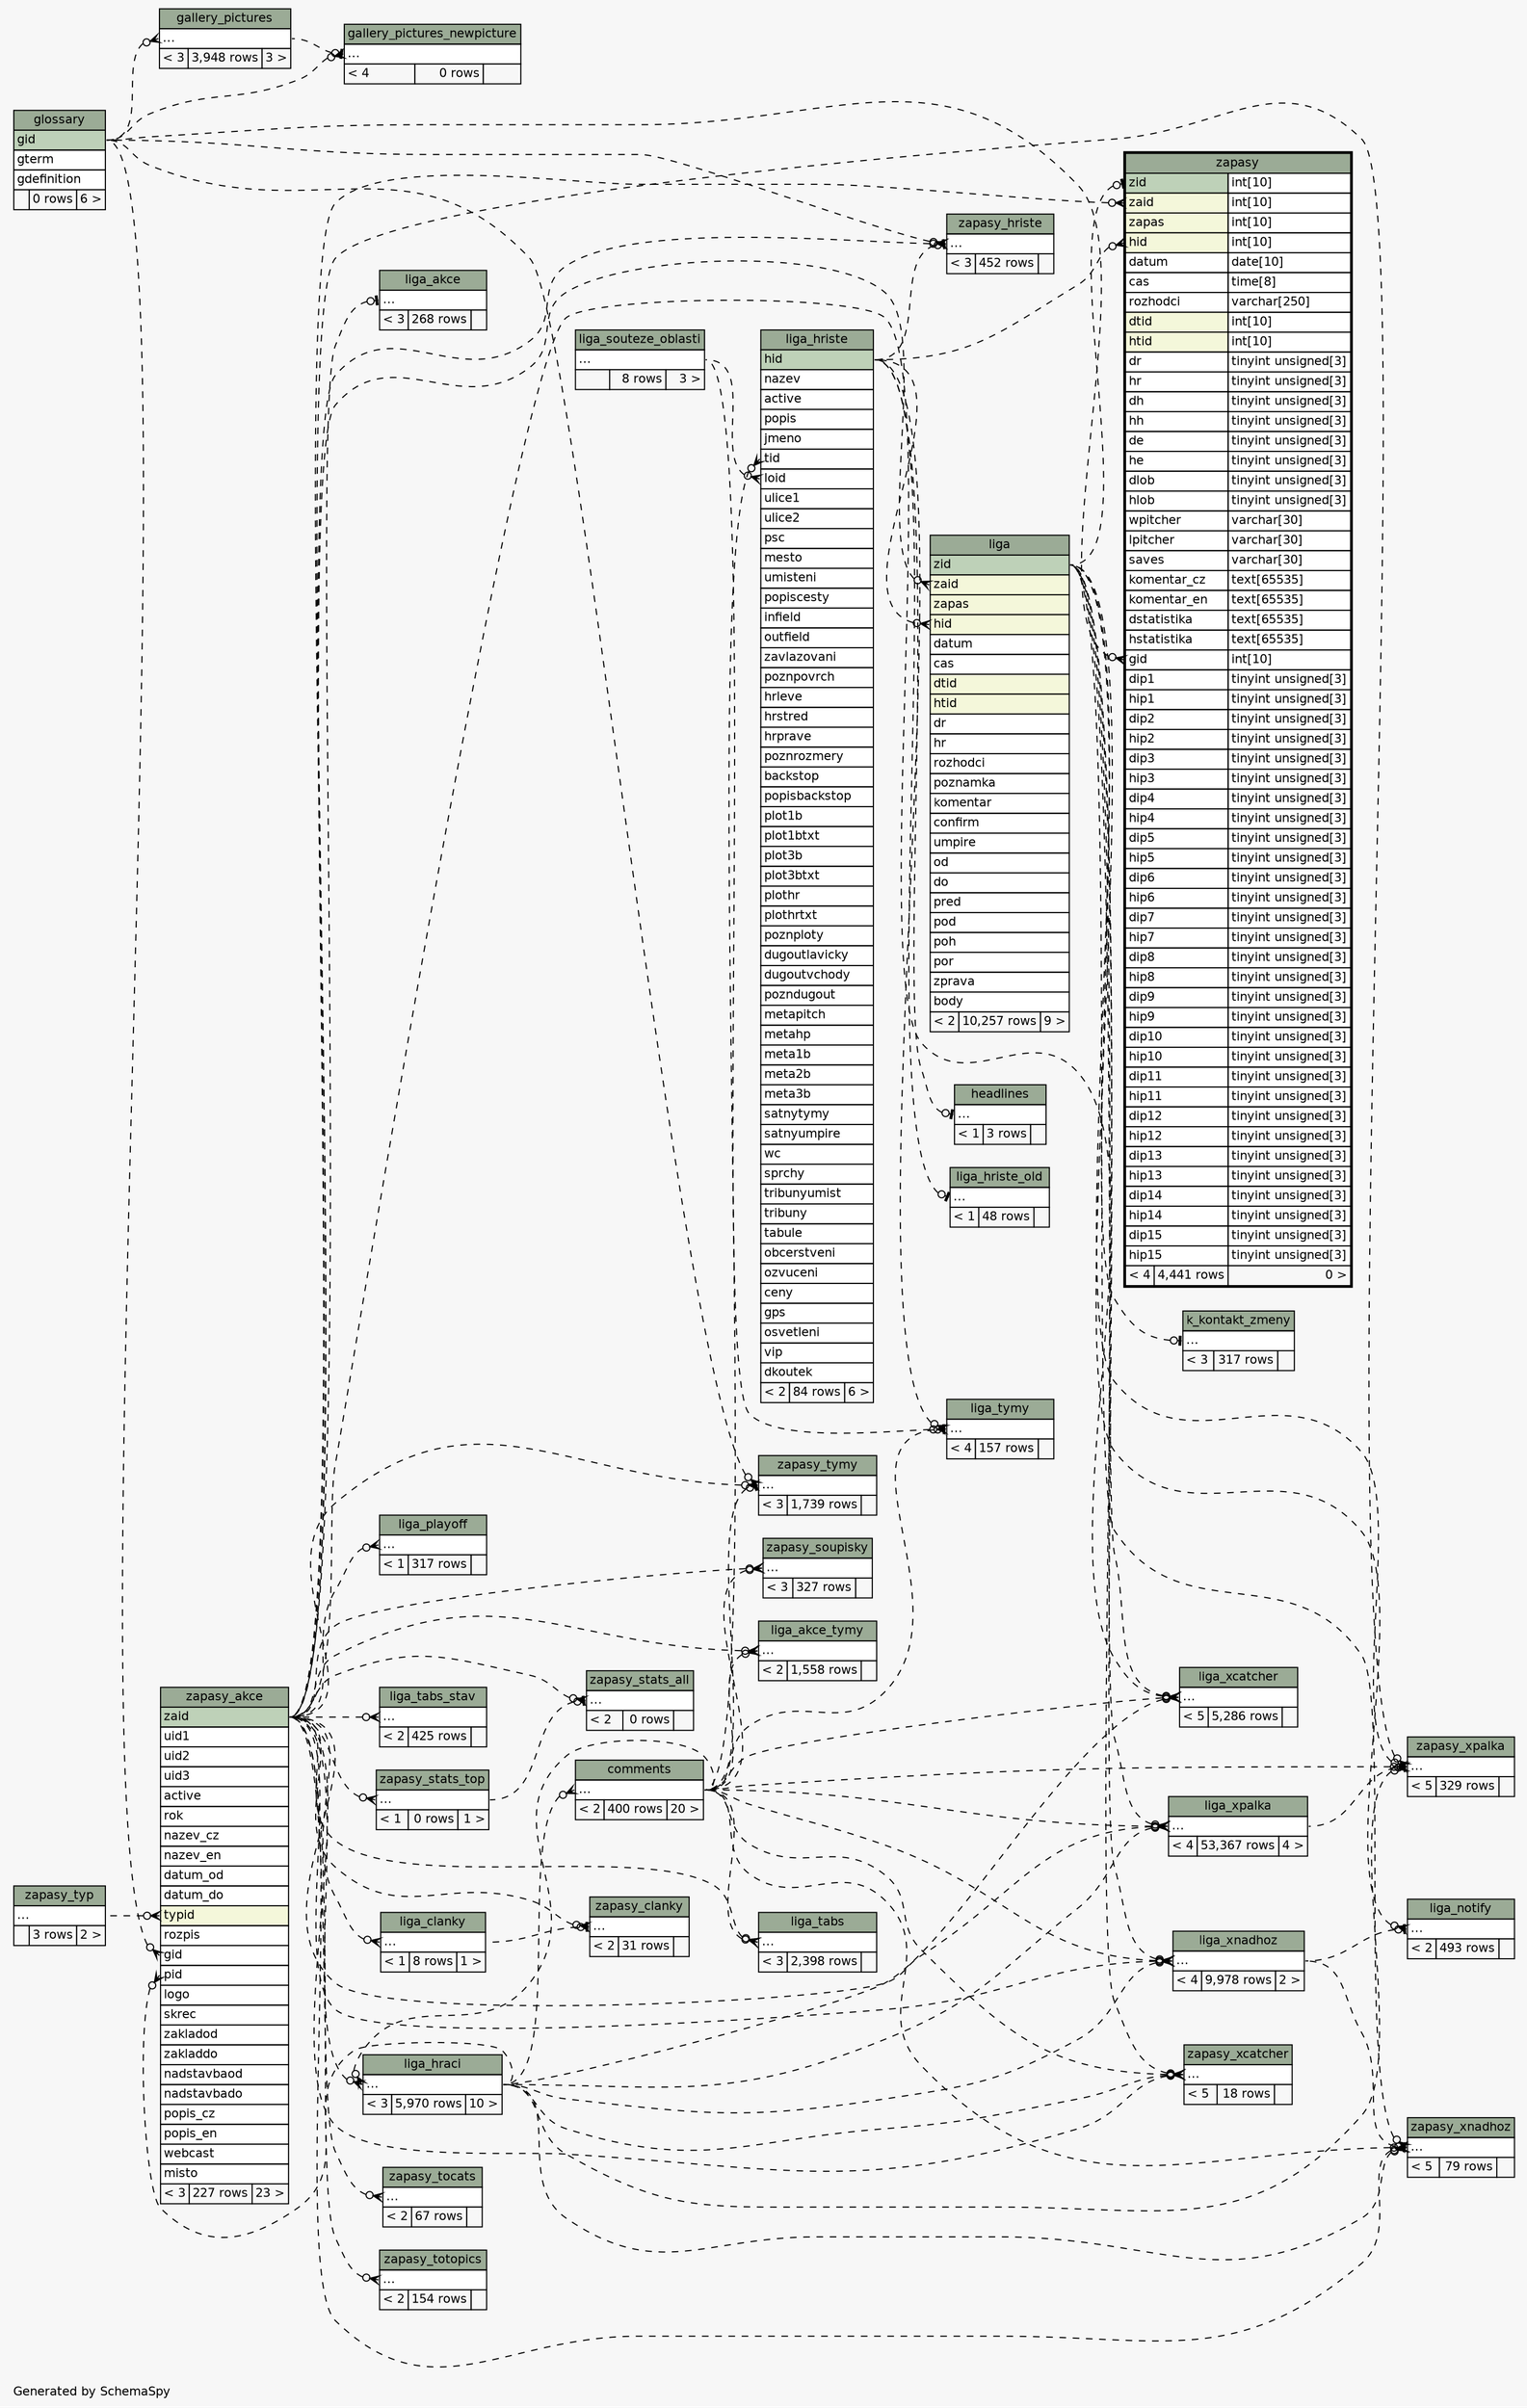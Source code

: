 // dot 2.38.0 on Mac OS X 10.9.4
// SchemaSpy rev 590
digraph "impliedTwoDegreesRelationshipsDiagram" {
  graph [
    rankdir="RL"
    bgcolor="#f7f7f7"
    label="\nGenerated by SchemaSpy"
    labeljust="l"
    nodesep="0.18"
    ranksep="0.46"
    fontname="Helvetica"
    fontsize="11"
  ];
  node [
    fontname="Helvetica"
    fontsize="11"
    shape="plaintext"
  ];
  edge [
    arrowsize="0.8"
  ];
  "comments":"elipses":w -> "liga_hraci":"elipses":e [arrowhead=none dir=back arrowtail=crowodot style=dashed];
  "gallery_pictures":"elipses":w -> "glossary":"gid":e [arrowhead=none dir=back arrowtail=crowodot style=dashed];
  "gallery_pictures_newpicture":"elipses":w -> "glossary":"gid":e [arrowhead=none dir=back arrowtail=crowodot style=dashed];
  "gallery_pictures_newpicture":"elipses":w -> "gallery_pictures":"elipses":e [arrowhead=none dir=back arrowtail=teeodot style=dashed];
  "headlines":"elipses":w -> "liga_hriste":"hid":e [arrowhead=none dir=back arrowtail=teeodot style=dashed];
  "k_kontakt_zmeny":"elipses":w -> "liga":"zid":e [arrowhead=none dir=back arrowtail=teeodot style=dashed];
  "liga":"hid":w -> "liga_hriste":"hid":e [arrowhead=none dir=back arrowtail=crowodot style=dashed];
  "liga":"zaid":w -> "zapasy_akce":"zaid":e [arrowhead=none dir=back arrowtail=crowodot style=dashed];
  "liga_akce":"elipses":w -> "zapasy_akce":"zaid":e [arrowhead=none dir=back arrowtail=teeodot style=dashed];
  "liga_akce_tymy":"elipses":w -> "comments":"elipses":e [arrowhead=none dir=back arrowtail=crowodot style=dashed];
  "liga_akce_tymy":"elipses":w -> "zapasy_akce":"zaid":e [arrowhead=none dir=back arrowtail=crowodot style=dashed];
  "liga_clanky":"elipses":w -> "zapasy_akce":"zaid":e [arrowhead=none dir=back arrowtail=crowodot style=dashed];
  "liga_hraci":"elipses":w -> "comments":"elipses":e [arrowhead=none dir=back arrowtail=crowodot style=dashed];
  "liga_hraci":"elipses":w -> "zapasy_akce":"zaid":e [arrowhead=none dir=back arrowtail=crowodot style=dashed];
  "liga_hriste":"loid":w -> "liga_souteze_oblasti":"elipses":e [arrowhead=none dir=back arrowtail=crowodot style=dashed];
  "liga_hriste":"tid":w -> "comments":"elipses":e [arrowhead=none dir=back arrowtail=crowodot style=dashed];
  "liga_hriste_old":"elipses":w -> "liga_hriste":"hid":e [arrowhead=none dir=back arrowtail=teeodot style=dashed];
  "liga_notify":"elipses":w -> "liga_xnadhoz":"elipses":e [arrowhead=none dir=back arrowtail=teeodot style=dashed];
  "liga_notify":"elipses":w -> "liga":"zid":e [arrowhead=none dir=back arrowtail=crowodot style=dashed];
  "liga_playoff":"elipses":w -> "zapasy_akce":"zaid":e [arrowhead=none dir=back arrowtail=crowodot style=dashed];
  "liga_tabs":"elipses":w -> "comments":"elipses":e [arrowhead=none dir=back arrowtail=crowodot style=dashed];
  "liga_tabs":"elipses":w -> "zapasy_akce":"zaid":e [arrowhead=none dir=back arrowtail=crowodot style=dashed];
  "liga_tabs_stav":"elipses":w -> "zapasy_akce":"zaid":e [arrowhead=none dir=back arrowtail=crowodot style=dashed];
  "liga_tymy":"elipses":w -> "liga_hriste":"hid":e [arrowhead=none dir=back arrowtail=crowodot style=dashed];
  "liga_tymy":"elipses":w -> "liga_souteze_oblasti":"elipses":e [arrowhead=none dir=back arrowtail=crowodot style=dashed];
  "liga_tymy":"elipses":w -> "comments":"elipses":e [arrowhead=none dir=back arrowtail=teeodot style=dashed];
  "liga_xcatcher":"elipses":w -> "liga_hraci":"elipses":e [arrowhead=none dir=back arrowtail=crowodot style=dashed];
  "liga_xcatcher":"elipses":w -> "comments":"elipses":e [arrowhead=none dir=back arrowtail=crowodot style=dashed];
  "liga_xcatcher":"elipses":w -> "zapasy_akce":"zaid":e [arrowhead=none dir=back arrowtail=crowodot style=dashed];
  "liga_xcatcher":"elipses":w -> "liga":"zid":e [arrowhead=none dir=back arrowtail=crowodot style=dashed];
  "liga_xnadhoz":"elipses":w -> "liga_hraci":"elipses":e [arrowhead=none dir=back arrowtail=crowodot style=dashed];
  "liga_xnadhoz":"elipses":w -> "comments":"elipses":e [arrowhead=none dir=back arrowtail=crowodot style=dashed];
  "liga_xnadhoz":"elipses":w -> "zapasy_akce":"zaid":e [arrowhead=none dir=back arrowtail=crowodot style=dashed];
  "liga_xnadhoz":"elipses":w -> "liga":"zid":e [arrowhead=none dir=back arrowtail=crowodot style=dashed];
  "liga_xpalka":"elipses":w -> "liga_hraci":"elipses":e [arrowhead=none dir=back arrowtail=crowodot style=dashed];
  "liga_xpalka":"elipses":w -> "comments":"elipses":e [arrowhead=none dir=back arrowtail=crowodot style=dashed];
  "liga_xpalka":"elipses":w -> "zapasy_akce":"zaid":e [arrowhead=none dir=back arrowtail=crowodot style=dashed];
  "liga_xpalka":"elipses":w -> "liga":"zid":e [arrowhead=none dir=back arrowtail=crowodot style=dashed];
  "zapasy":"gid":w -> "glossary":"gid":e [arrowhead=none dir=back arrowtail=crowodot style=dashed];
  "zapasy":"hid":w -> "liga_hriste":"hid":e [arrowhead=none dir=back arrowtail=crowodot style=dashed];
  "zapasy":"zaid":w -> "zapasy_akce":"zaid":e [arrowhead=none dir=back arrowtail=crowodot style=dashed];
  "zapasy":"zid":w -> "liga":"zid":e [arrowhead=none dir=back arrowtail=teeodot style=dashed];
  "zapasy_akce":"gid":w -> "glossary":"gid":e [arrowhead=none dir=back arrowtail=crowodot style=dashed];
  "zapasy_akce":"pid":w -> "liga_hraci":"elipses":e [arrowhead=none dir=back arrowtail=crowodot style=dashed];
  "zapasy_akce":"typid":w -> "zapasy_typ":"elipses":e [arrowhead=none dir=back arrowtail=crowodot style=dashed];
  "zapasy_clanky":"elipses":w -> "zapasy_akce":"zaid":e [arrowhead=none dir=back arrowtail=crowodot style=dashed];
  "zapasy_clanky":"elipses":w -> "liga_clanky":"elipses":e [arrowhead=none dir=back arrowtail=teeodot style=dashed];
  "zapasy_hriste":"elipses":w -> "glossary":"gid":e [arrowhead=none dir=back arrowtail=crowodot style=dashed];
  "zapasy_hriste":"elipses":w -> "liga_hriste":"hid":e [arrowhead=none dir=back arrowtail=teeodot style=dashed];
  "zapasy_hriste":"elipses":w -> "zapasy_akce":"zaid":e [arrowhead=none dir=back arrowtail=crowodot style=dashed];
  "zapasy_soupisky":"elipses":w -> "comments":"elipses":e [arrowhead=none dir=back arrowtail=crowodot style=dashed];
  "zapasy_soupisky":"elipses":w -> "zapasy_akce":"zaid":e [arrowhead=none dir=back arrowtail=crowodot style=dashed];
  "zapasy_stats_all":"elipses":w -> "zapasy_stats_top":"elipses":e [arrowhead=none dir=back arrowtail=teeodot style=dashed];
  "zapasy_stats_all":"elipses":w -> "zapasy_akce":"zaid":e [arrowhead=none dir=back arrowtail=crowodot style=dashed];
  "zapasy_stats_top":"elipses":w -> "zapasy_akce":"zaid":e [arrowhead=none dir=back arrowtail=crowodot style=dashed];
  "zapasy_tocats":"elipses":w -> "zapasy_akce":"zaid":e [arrowhead=none dir=back arrowtail=crowodot style=dashed];
  "zapasy_totopics":"elipses":w -> "zapasy_akce":"zaid":e [arrowhead=none dir=back arrowtail=crowodot style=dashed];
  "zapasy_tymy":"elipses":w -> "glossary":"gid":e [arrowhead=none dir=back arrowtail=crowodot style=dashed];
  "zapasy_tymy":"elipses":w -> "comments":"elipses":e [arrowhead=none dir=back arrowtail=teeodot style=dashed];
  "zapasy_tymy":"elipses":w -> "zapasy_akce":"zaid":e [arrowhead=none dir=back arrowtail=crowodot style=dashed];
  "zapasy_xcatcher":"elipses":w -> "liga_hraci":"elipses":e [arrowhead=none dir=back arrowtail=crowodot style=dashed];
  "zapasy_xcatcher":"elipses":w -> "comments":"elipses":e [arrowhead=none dir=back arrowtail=crowodot style=dashed];
  "zapasy_xcatcher":"elipses":w -> "zapasy_akce":"zaid":e [arrowhead=none dir=back arrowtail=crowodot style=dashed];
  "zapasy_xcatcher":"elipses":w -> "liga":"zid":e [arrowhead=none dir=back arrowtail=crowodot style=dashed];
  "zapasy_xnadhoz":"elipses":w -> "liga_xnadhoz":"elipses":e [arrowhead=none dir=back arrowtail=teeodot style=dashed];
  "zapasy_xnadhoz":"elipses":w -> "liga_hraci":"elipses":e [arrowhead=none dir=back arrowtail=crowodot style=dashed];
  "zapasy_xnadhoz":"elipses":w -> "comments":"elipses":e [arrowhead=none dir=back arrowtail=crowodot style=dashed];
  "zapasy_xnadhoz":"elipses":w -> "zapasy_akce":"zaid":e [arrowhead=none dir=back arrowtail=crowodot style=dashed];
  "zapasy_xnadhoz":"elipses":w -> "liga":"zid":e [arrowhead=none dir=back arrowtail=crowodot style=dashed];
  "zapasy_xpalka":"elipses":w -> "liga_xpalka":"elipses":e [arrowhead=none dir=back arrowtail=teeodot style=dashed];
  "zapasy_xpalka":"elipses":w -> "liga_hraci":"elipses":e [arrowhead=none dir=back arrowtail=crowodot style=dashed];
  "zapasy_xpalka":"elipses":w -> "comments":"elipses":e [arrowhead=none dir=back arrowtail=crowodot style=dashed];
  "zapasy_xpalka":"elipses":w -> "zapasy_akce":"zaid":e [arrowhead=none dir=back arrowtail=crowodot style=dashed];
  "zapasy_xpalka":"elipses":w -> "liga":"zid":e [arrowhead=none dir=back arrowtail=crowodot style=dashed];
  "comments" [
    label=<
    <TABLE BORDER="0" CELLBORDER="1" CELLSPACING="0" BGCOLOR="#ffffff">
      <TR><TD COLSPAN="3" BGCOLOR="#9bab96" ALIGN="CENTER">comments</TD></TR>
      <TR><TD PORT="elipses" COLSPAN="3" ALIGN="LEFT">...</TD></TR>
      <TR><TD ALIGN="LEFT" BGCOLOR="#f7f7f7">&lt; 2</TD><TD ALIGN="RIGHT" BGCOLOR="#f7f7f7">400 rows</TD><TD ALIGN="RIGHT" BGCOLOR="#f7f7f7">20 &gt;</TD></TR>
    </TABLE>>
    URL="comments.html"
    tooltip="comments"
  ];
  "gallery_pictures" [
    label=<
    <TABLE BORDER="0" CELLBORDER="1" CELLSPACING="0" BGCOLOR="#ffffff">
      <TR><TD COLSPAN="3" BGCOLOR="#9bab96" ALIGN="CENTER">gallery_pictures</TD></TR>
      <TR><TD PORT="elipses" COLSPAN="3" ALIGN="LEFT">...</TD></TR>
      <TR><TD ALIGN="LEFT" BGCOLOR="#f7f7f7">&lt; 3</TD><TD ALIGN="RIGHT" BGCOLOR="#f7f7f7">3,948 rows</TD><TD ALIGN="RIGHT" BGCOLOR="#f7f7f7">3 &gt;</TD></TR>
    </TABLE>>
    URL="gallery_pictures.html"
    tooltip="gallery_pictures"
  ];
  "gallery_pictures_newpicture" [
    label=<
    <TABLE BORDER="0" CELLBORDER="1" CELLSPACING="0" BGCOLOR="#ffffff">
      <TR><TD COLSPAN="3" BGCOLOR="#9bab96" ALIGN="CENTER">gallery_pictures_newpicture</TD></TR>
      <TR><TD PORT="elipses" COLSPAN="3" ALIGN="LEFT">...</TD></TR>
      <TR><TD ALIGN="LEFT" BGCOLOR="#f7f7f7">&lt; 4</TD><TD ALIGN="RIGHT" BGCOLOR="#f7f7f7">0 rows</TD><TD ALIGN="RIGHT" BGCOLOR="#f7f7f7">  </TD></TR>
    </TABLE>>
    URL="gallery_pictures_newpicture.html"
    tooltip="gallery_pictures_newpicture"
  ];
  "glossary" [
    label=<
    <TABLE BORDER="0" CELLBORDER="1" CELLSPACING="0" BGCOLOR="#ffffff">
      <TR><TD COLSPAN="3" BGCOLOR="#9bab96" ALIGN="CENTER">glossary</TD></TR>
      <TR><TD PORT="gid" COLSPAN="3" BGCOLOR="#bed1b8" ALIGN="LEFT">gid</TD></TR>
      <TR><TD PORT="gterm" COLSPAN="3" ALIGN="LEFT">gterm</TD></TR>
      <TR><TD PORT="gdefinition" COLSPAN="3" ALIGN="LEFT">gdefinition</TD></TR>
      <TR><TD ALIGN="LEFT" BGCOLOR="#f7f7f7">  </TD><TD ALIGN="RIGHT" BGCOLOR="#f7f7f7">0 rows</TD><TD ALIGN="RIGHT" BGCOLOR="#f7f7f7">6 &gt;</TD></TR>
    </TABLE>>
    URL="glossary.html"
    tooltip="glossary"
  ];
  "headlines" [
    label=<
    <TABLE BORDER="0" CELLBORDER="1" CELLSPACING="0" BGCOLOR="#ffffff">
      <TR><TD COLSPAN="3" BGCOLOR="#9bab96" ALIGN="CENTER">headlines</TD></TR>
      <TR><TD PORT="elipses" COLSPAN="3" ALIGN="LEFT">...</TD></TR>
      <TR><TD ALIGN="LEFT" BGCOLOR="#f7f7f7">&lt; 1</TD><TD ALIGN="RIGHT" BGCOLOR="#f7f7f7">3 rows</TD><TD ALIGN="RIGHT" BGCOLOR="#f7f7f7">  </TD></TR>
    </TABLE>>
    URL="headlines.html"
    tooltip="headlines"
  ];
  "k_kontakt_zmeny" [
    label=<
    <TABLE BORDER="0" CELLBORDER="1" CELLSPACING="0" BGCOLOR="#ffffff">
      <TR><TD COLSPAN="3" BGCOLOR="#9bab96" ALIGN="CENTER">k_kontakt_zmeny</TD></TR>
      <TR><TD PORT="elipses" COLSPAN="3" ALIGN="LEFT">...</TD></TR>
      <TR><TD ALIGN="LEFT" BGCOLOR="#f7f7f7">&lt; 3</TD><TD ALIGN="RIGHT" BGCOLOR="#f7f7f7">317 rows</TD><TD ALIGN="RIGHT" BGCOLOR="#f7f7f7">  </TD></TR>
    </TABLE>>
    URL="k_kontakt_zmeny.html"
    tooltip="k_kontakt_zmeny"
  ];
  "liga" [
    label=<
    <TABLE BORDER="0" CELLBORDER="1" CELLSPACING="0" BGCOLOR="#ffffff">
      <TR><TD COLSPAN="3" BGCOLOR="#9bab96" ALIGN="CENTER">liga</TD></TR>
      <TR><TD PORT="zid" COLSPAN="3" BGCOLOR="#bed1b8" ALIGN="LEFT">zid</TD></TR>
      <TR><TD PORT="zaid" COLSPAN="3" BGCOLOR="#f4f7da" ALIGN="LEFT">zaid</TD></TR>
      <TR><TD PORT="zapas" COLSPAN="3" BGCOLOR="#f4f7da" ALIGN="LEFT">zapas</TD></TR>
      <TR><TD PORT="hid" COLSPAN="3" BGCOLOR="#f4f7da" ALIGN="LEFT">hid</TD></TR>
      <TR><TD PORT="datum" COLSPAN="3" ALIGN="LEFT">datum</TD></TR>
      <TR><TD PORT="cas" COLSPAN="3" ALIGN="LEFT">cas</TD></TR>
      <TR><TD PORT="dtid" COLSPAN="3" BGCOLOR="#f4f7da" ALIGN="LEFT">dtid</TD></TR>
      <TR><TD PORT="htid" COLSPAN="3" BGCOLOR="#f4f7da" ALIGN="LEFT">htid</TD></TR>
      <TR><TD PORT="dr" COLSPAN="3" ALIGN="LEFT">dr</TD></TR>
      <TR><TD PORT="hr" COLSPAN="3" ALIGN="LEFT">hr</TD></TR>
      <TR><TD PORT="rozhodci" COLSPAN="3" ALIGN="LEFT">rozhodci</TD></TR>
      <TR><TD PORT="poznamka" COLSPAN="3" ALIGN="LEFT">poznamka</TD></TR>
      <TR><TD PORT="komentar" COLSPAN="3" ALIGN="LEFT">komentar</TD></TR>
      <TR><TD PORT="confirm" COLSPAN="3" ALIGN="LEFT">confirm</TD></TR>
      <TR><TD PORT="umpire" COLSPAN="3" ALIGN="LEFT">umpire</TD></TR>
      <TR><TD PORT="od" COLSPAN="3" ALIGN="LEFT">od</TD></TR>
      <TR><TD PORT="do" COLSPAN="3" ALIGN="LEFT">do</TD></TR>
      <TR><TD PORT="pred" COLSPAN="3" ALIGN="LEFT">pred</TD></TR>
      <TR><TD PORT="pod" COLSPAN="3" ALIGN="LEFT">pod</TD></TR>
      <TR><TD PORT="poh" COLSPAN="3" ALIGN="LEFT">poh</TD></TR>
      <TR><TD PORT="por" COLSPAN="3" ALIGN="LEFT">por</TD></TR>
      <TR><TD PORT="zprava" COLSPAN="3" ALIGN="LEFT">zprava</TD></TR>
      <TR><TD PORT="body" COLSPAN="3" ALIGN="LEFT">body</TD></TR>
      <TR><TD ALIGN="LEFT" BGCOLOR="#f7f7f7">&lt; 2</TD><TD ALIGN="RIGHT" BGCOLOR="#f7f7f7">10,257 rows</TD><TD ALIGN="RIGHT" BGCOLOR="#f7f7f7">9 &gt;</TD></TR>
    </TABLE>>
    URL="liga.html"
    tooltip="liga"
  ];
  "liga_akce" [
    label=<
    <TABLE BORDER="0" CELLBORDER="1" CELLSPACING="0" BGCOLOR="#ffffff">
      <TR><TD COLSPAN="3" BGCOLOR="#9bab96" ALIGN="CENTER">liga_akce</TD></TR>
      <TR><TD PORT="elipses" COLSPAN="3" ALIGN="LEFT">...</TD></TR>
      <TR><TD ALIGN="LEFT" BGCOLOR="#f7f7f7">&lt; 3</TD><TD ALIGN="RIGHT" BGCOLOR="#f7f7f7">268 rows</TD><TD ALIGN="RIGHT" BGCOLOR="#f7f7f7">  </TD></TR>
    </TABLE>>
    URL="liga_akce.html"
    tooltip="liga_akce"
  ];
  "liga_akce_tymy" [
    label=<
    <TABLE BORDER="0" CELLBORDER="1" CELLSPACING="0" BGCOLOR="#ffffff">
      <TR><TD COLSPAN="3" BGCOLOR="#9bab96" ALIGN="CENTER">liga_akce_tymy</TD></TR>
      <TR><TD PORT="elipses" COLSPAN="3" ALIGN="LEFT">...</TD></TR>
      <TR><TD ALIGN="LEFT" BGCOLOR="#f7f7f7">&lt; 2</TD><TD ALIGN="RIGHT" BGCOLOR="#f7f7f7">1,558 rows</TD><TD ALIGN="RIGHT" BGCOLOR="#f7f7f7">  </TD></TR>
    </TABLE>>
    URL="liga_akce_tymy.html"
    tooltip="liga_akce_tymy"
  ];
  "liga_clanky" [
    label=<
    <TABLE BORDER="0" CELLBORDER="1" CELLSPACING="0" BGCOLOR="#ffffff">
      <TR><TD COLSPAN="3" BGCOLOR="#9bab96" ALIGN="CENTER">liga_clanky</TD></TR>
      <TR><TD PORT="elipses" COLSPAN="3" ALIGN="LEFT">...</TD></TR>
      <TR><TD ALIGN="LEFT" BGCOLOR="#f7f7f7">&lt; 1</TD><TD ALIGN="RIGHT" BGCOLOR="#f7f7f7">8 rows</TD><TD ALIGN="RIGHT" BGCOLOR="#f7f7f7">1 &gt;</TD></TR>
    </TABLE>>
    URL="liga_clanky.html"
    tooltip="liga_clanky"
  ];
  "liga_hraci" [
    label=<
    <TABLE BORDER="0" CELLBORDER="1" CELLSPACING="0" BGCOLOR="#ffffff">
      <TR><TD COLSPAN="3" BGCOLOR="#9bab96" ALIGN="CENTER">liga_hraci</TD></TR>
      <TR><TD PORT="elipses" COLSPAN="3" ALIGN="LEFT">...</TD></TR>
      <TR><TD ALIGN="LEFT" BGCOLOR="#f7f7f7">&lt; 3</TD><TD ALIGN="RIGHT" BGCOLOR="#f7f7f7">5,970 rows</TD><TD ALIGN="RIGHT" BGCOLOR="#f7f7f7">10 &gt;</TD></TR>
    </TABLE>>
    URL="liga_hraci.html"
    tooltip="liga_hraci"
  ];
  "liga_hriste" [
    label=<
    <TABLE BORDER="0" CELLBORDER="1" CELLSPACING="0" BGCOLOR="#ffffff">
      <TR><TD COLSPAN="3" BGCOLOR="#9bab96" ALIGN="CENTER">liga_hriste</TD></TR>
      <TR><TD PORT="hid" COLSPAN="3" BGCOLOR="#bed1b8" ALIGN="LEFT">hid</TD></TR>
      <TR><TD PORT="nazev" COLSPAN="3" ALIGN="LEFT">nazev</TD></TR>
      <TR><TD PORT="active" COLSPAN="3" ALIGN="LEFT">active</TD></TR>
      <TR><TD PORT="popis" COLSPAN="3" ALIGN="LEFT">popis</TD></TR>
      <TR><TD PORT="jmeno" COLSPAN="3" ALIGN="LEFT">jmeno</TD></TR>
      <TR><TD PORT="tid" COLSPAN="3" ALIGN="LEFT">tid</TD></TR>
      <TR><TD PORT="loid" COLSPAN="3" ALIGN="LEFT">loid</TD></TR>
      <TR><TD PORT="ulice1" COLSPAN="3" ALIGN="LEFT">ulice1</TD></TR>
      <TR><TD PORT="ulice2" COLSPAN="3" ALIGN="LEFT">ulice2</TD></TR>
      <TR><TD PORT="psc" COLSPAN="3" ALIGN="LEFT">psc</TD></TR>
      <TR><TD PORT="mesto" COLSPAN="3" ALIGN="LEFT">mesto</TD></TR>
      <TR><TD PORT="umisteni" COLSPAN="3" ALIGN="LEFT">umisteni</TD></TR>
      <TR><TD PORT="popiscesty" COLSPAN="3" ALIGN="LEFT">popiscesty</TD></TR>
      <TR><TD PORT="infield" COLSPAN="3" ALIGN="LEFT">infield</TD></TR>
      <TR><TD PORT="outfield" COLSPAN="3" ALIGN="LEFT">outfield</TD></TR>
      <TR><TD PORT="zavlazovani" COLSPAN="3" ALIGN="LEFT">zavlazovani</TD></TR>
      <TR><TD PORT="poznpovrch" COLSPAN="3" ALIGN="LEFT">poznpovrch</TD></TR>
      <TR><TD PORT="hrleve" COLSPAN="3" ALIGN="LEFT">hrleve</TD></TR>
      <TR><TD PORT="hrstred" COLSPAN="3" ALIGN="LEFT">hrstred</TD></TR>
      <TR><TD PORT="hrprave" COLSPAN="3" ALIGN="LEFT">hrprave</TD></TR>
      <TR><TD PORT="poznrozmery" COLSPAN="3" ALIGN="LEFT">poznrozmery</TD></TR>
      <TR><TD PORT="backstop" COLSPAN="3" ALIGN="LEFT">backstop</TD></TR>
      <TR><TD PORT="popisbackstop" COLSPAN="3" ALIGN="LEFT">popisbackstop</TD></TR>
      <TR><TD PORT="plot1b" COLSPAN="3" ALIGN="LEFT">plot1b</TD></TR>
      <TR><TD PORT="plot1btxt" COLSPAN="3" ALIGN="LEFT">plot1btxt</TD></TR>
      <TR><TD PORT="plot3b" COLSPAN="3" ALIGN="LEFT">plot3b</TD></TR>
      <TR><TD PORT="plot3btxt" COLSPAN="3" ALIGN="LEFT">plot3btxt</TD></TR>
      <TR><TD PORT="plothr" COLSPAN="3" ALIGN="LEFT">plothr</TD></TR>
      <TR><TD PORT="plothrtxt" COLSPAN="3" ALIGN="LEFT">plothrtxt</TD></TR>
      <TR><TD PORT="poznploty" COLSPAN="3" ALIGN="LEFT">poznploty</TD></TR>
      <TR><TD PORT="dugoutlavicky" COLSPAN="3" ALIGN="LEFT">dugoutlavicky</TD></TR>
      <TR><TD PORT="dugoutvchody" COLSPAN="3" ALIGN="LEFT">dugoutvchody</TD></TR>
      <TR><TD PORT="pozndugout" COLSPAN="3" ALIGN="LEFT">pozndugout</TD></TR>
      <TR><TD PORT="metapitch" COLSPAN="3" ALIGN="LEFT">metapitch</TD></TR>
      <TR><TD PORT="metahp" COLSPAN="3" ALIGN="LEFT">metahp</TD></TR>
      <TR><TD PORT="meta1b" COLSPAN="3" ALIGN="LEFT">meta1b</TD></TR>
      <TR><TD PORT="meta2b" COLSPAN="3" ALIGN="LEFT">meta2b</TD></TR>
      <TR><TD PORT="meta3b" COLSPAN="3" ALIGN="LEFT">meta3b</TD></TR>
      <TR><TD PORT="satnytymy" COLSPAN="3" ALIGN="LEFT">satnytymy</TD></TR>
      <TR><TD PORT="satnyumpire" COLSPAN="3" ALIGN="LEFT">satnyumpire</TD></TR>
      <TR><TD PORT="wc" COLSPAN="3" ALIGN="LEFT">wc</TD></TR>
      <TR><TD PORT="sprchy" COLSPAN="3" ALIGN="LEFT">sprchy</TD></TR>
      <TR><TD PORT="tribunyumist" COLSPAN="3" ALIGN="LEFT">tribunyumist</TD></TR>
      <TR><TD PORT="tribuny" COLSPAN="3" ALIGN="LEFT">tribuny</TD></TR>
      <TR><TD PORT="tabule" COLSPAN="3" ALIGN="LEFT">tabule</TD></TR>
      <TR><TD PORT="obcerstveni" COLSPAN="3" ALIGN="LEFT">obcerstveni</TD></TR>
      <TR><TD PORT="ozvuceni" COLSPAN="3" ALIGN="LEFT">ozvuceni</TD></TR>
      <TR><TD PORT="ceny" COLSPAN="3" ALIGN="LEFT">ceny</TD></TR>
      <TR><TD PORT="gps" COLSPAN="3" ALIGN="LEFT">gps</TD></TR>
      <TR><TD PORT="osvetleni" COLSPAN="3" ALIGN="LEFT">osvetleni</TD></TR>
      <TR><TD PORT="vip" COLSPAN="3" ALIGN="LEFT">vip</TD></TR>
      <TR><TD PORT="dkoutek" COLSPAN="3" ALIGN="LEFT">dkoutek</TD></TR>
      <TR><TD ALIGN="LEFT" BGCOLOR="#f7f7f7">&lt; 2</TD><TD ALIGN="RIGHT" BGCOLOR="#f7f7f7">84 rows</TD><TD ALIGN="RIGHT" BGCOLOR="#f7f7f7">6 &gt;</TD></TR>
    </TABLE>>
    URL="liga_hriste.html"
    tooltip="liga_hriste"
  ];
  "liga_hriste_old" [
    label=<
    <TABLE BORDER="0" CELLBORDER="1" CELLSPACING="0" BGCOLOR="#ffffff">
      <TR><TD COLSPAN="3" BGCOLOR="#9bab96" ALIGN="CENTER">liga_hriste_old</TD></TR>
      <TR><TD PORT="elipses" COLSPAN="3" ALIGN="LEFT">...</TD></TR>
      <TR><TD ALIGN="LEFT" BGCOLOR="#f7f7f7">&lt; 1</TD><TD ALIGN="RIGHT" BGCOLOR="#f7f7f7">48 rows</TD><TD ALIGN="RIGHT" BGCOLOR="#f7f7f7">  </TD></TR>
    </TABLE>>
    URL="liga_hriste_old.html"
    tooltip="liga_hriste_old"
  ];
  "liga_notify" [
    label=<
    <TABLE BORDER="0" CELLBORDER="1" CELLSPACING="0" BGCOLOR="#ffffff">
      <TR><TD COLSPAN="3" BGCOLOR="#9bab96" ALIGN="CENTER">liga_notify</TD></TR>
      <TR><TD PORT="elipses" COLSPAN="3" ALIGN="LEFT">...</TD></TR>
      <TR><TD ALIGN="LEFT" BGCOLOR="#f7f7f7">&lt; 2</TD><TD ALIGN="RIGHT" BGCOLOR="#f7f7f7">493 rows</TD><TD ALIGN="RIGHT" BGCOLOR="#f7f7f7">  </TD></TR>
    </TABLE>>
    URL="liga_notify.html"
    tooltip="liga_notify"
  ];
  "liga_playoff" [
    label=<
    <TABLE BORDER="0" CELLBORDER="1" CELLSPACING="0" BGCOLOR="#ffffff">
      <TR><TD COLSPAN="3" BGCOLOR="#9bab96" ALIGN="CENTER">liga_playoff</TD></TR>
      <TR><TD PORT="elipses" COLSPAN="3" ALIGN="LEFT">...</TD></TR>
      <TR><TD ALIGN="LEFT" BGCOLOR="#f7f7f7">&lt; 1</TD><TD ALIGN="RIGHT" BGCOLOR="#f7f7f7">317 rows</TD><TD ALIGN="RIGHT" BGCOLOR="#f7f7f7">  </TD></TR>
    </TABLE>>
    URL="liga_playoff.html"
    tooltip="liga_playoff"
  ];
  "liga_souteze_oblasti" [
    label=<
    <TABLE BORDER="0" CELLBORDER="1" CELLSPACING="0" BGCOLOR="#ffffff">
      <TR><TD COLSPAN="3" BGCOLOR="#9bab96" ALIGN="CENTER">liga_souteze_oblasti</TD></TR>
      <TR><TD PORT="elipses" COLSPAN="3" ALIGN="LEFT">...</TD></TR>
      <TR><TD ALIGN="LEFT" BGCOLOR="#f7f7f7">  </TD><TD ALIGN="RIGHT" BGCOLOR="#f7f7f7">8 rows</TD><TD ALIGN="RIGHT" BGCOLOR="#f7f7f7">3 &gt;</TD></TR>
    </TABLE>>
    URL="liga_souteze_oblasti.html"
    tooltip="liga_souteze_oblasti"
  ];
  "liga_tabs" [
    label=<
    <TABLE BORDER="0" CELLBORDER="1" CELLSPACING="0" BGCOLOR="#ffffff">
      <TR><TD COLSPAN="3" BGCOLOR="#9bab96" ALIGN="CENTER">liga_tabs</TD></TR>
      <TR><TD PORT="elipses" COLSPAN="3" ALIGN="LEFT">...</TD></TR>
      <TR><TD ALIGN="LEFT" BGCOLOR="#f7f7f7">&lt; 3</TD><TD ALIGN="RIGHT" BGCOLOR="#f7f7f7">2,398 rows</TD><TD ALIGN="RIGHT" BGCOLOR="#f7f7f7">  </TD></TR>
    </TABLE>>
    URL="liga_tabs.html"
    tooltip="liga_tabs"
  ];
  "liga_tabs_stav" [
    label=<
    <TABLE BORDER="0" CELLBORDER="1" CELLSPACING="0" BGCOLOR="#ffffff">
      <TR><TD COLSPAN="3" BGCOLOR="#9bab96" ALIGN="CENTER">liga_tabs_stav</TD></TR>
      <TR><TD PORT="elipses" COLSPAN="3" ALIGN="LEFT">...</TD></TR>
      <TR><TD ALIGN="LEFT" BGCOLOR="#f7f7f7">&lt; 2</TD><TD ALIGN="RIGHT" BGCOLOR="#f7f7f7">425 rows</TD><TD ALIGN="RIGHT" BGCOLOR="#f7f7f7">  </TD></TR>
    </TABLE>>
    URL="liga_tabs_stav.html"
    tooltip="liga_tabs_stav"
  ];
  "liga_tymy" [
    label=<
    <TABLE BORDER="0" CELLBORDER="1" CELLSPACING="0" BGCOLOR="#ffffff">
      <TR><TD COLSPAN="3" BGCOLOR="#9bab96" ALIGN="CENTER">liga_tymy</TD></TR>
      <TR><TD PORT="elipses" COLSPAN="3" ALIGN="LEFT">...</TD></TR>
      <TR><TD ALIGN="LEFT" BGCOLOR="#f7f7f7">&lt; 4</TD><TD ALIGN="RIGHT" BGCOLOR="#f7f7f7">157 rows</TD><TD ALIGN="RIGHT" BGCOLOR="#f7f7f7">  </TD></TR>
    </TABLE>>
    URL="liga_tymy.html"
    tooltip="liga_tymy"
  ];
  "liga_xcatcher" [
    label=<
    <TABLE BORDER="0" CELLBORDER="1" CELLSPACING="0" BGCOLOR="#ffffff">
      <TR><TD COLSPAN="3" BGCOLOR="#9bab96" ALIGN="CENTER">liga_xcatcher</TD></TR>
      <TR><TD PORT="elipses" COLSPAN="3" ALIGN="LEFT">...</TD></TR>
      <TR><TD ALIGN="LEFT" BGCOLOR="#f7f7f7">&lt; 5</TD><TD ALIGN="RIGHT" BGCOLOR="#f7f7f7">5,286 rows</TD><TD ALIGN="RIGHT" BGCOLOR="#f7f7f7">  </TD></TR>
    </TABLE>>
    URL="liga_xcatcher.html"
    tooltip="liga_xcatcher"
  ];
  "liga_xnadhoz" [
    label=<
    <TABLE BORDER="0" CELLBORDER="1" CELLSPACING="0" BGCOLOR="#ffffff">
      <TR><TD COLSPAN="3" BGCOLOR="#9bab96" ALIGN="CENTER">liga_xnadhoz</TD></TR>
      <TR><TD PORT="elipses" COLSPAN="3" ALIGN="LEFT">...</TD></TR>
      <TR><TD ALIGN="LEFT" BGCOLOR="#f7f7f7">&lt; 4</TD><TD ALIGN="RIGHT" BGCOLOR="#f7f7f7">9,978 rows</TD><TD ALIGN="RIGHT" BGCOLOR="#f7f7f7">2 &gt;</TD></TR>
    </TABLE>>
    URL="liga_xnadhoz.html"
    tooltip="liga_xnadhoz"
  ];
  "liga_xpalka" [
    label=<
    <TABLE BORDER="0" CELLBORDER="1" CELLSPACING="0" BGCOLOR="#ffffff">
      <TR><TD COLSPAN="3" BGCOLOR="#9bab96" ALIGN="CENTER">liga_xpalka</TD></TR>
      <TR><TD PORT="elipses" COLSPAN="3" ALIGN="LEFT">...</TD></TR>
      <TR><TD ALIGN="LEFT" BGCOLOR="#f7f7f7">&lt; 4</TD><TD ALIGN="RIGHT" BGCOLOR="#f7f7f7">53,367 rows</TD><TD ALIGN="RIGHT" BGCOLOR="#f7f7f7">4 &gt;</TD></TR>
    </TABLE>>
    URL="liga_xpalka.html"
    tooltip="liga_xpalka"
  ];
  "zapasy" [
    label=<
    <TABLE BORDER="2" CELLBORDER="1" CELLSPACING="0" BGCOLOR="#ffffff">
      <TR><TD COLSPAN="3" BGCOLOR="#9bab96" ALIGN="CENTER">zapasy</TD></TR>
      <TR><TD PORT="zid" COLSPAN="2" BGCOLOR="#bed1b8" ALIGN="LEFT">zid</TD><TD PORT="zid.type" ALIGN="LEFT">int[10]</TD></TR>
      <TR><TD PORT="zaid" COLSPAN="2" BGCOLOR="#f4f7da" ALIGN="LEFT">zaid</TD><TD PORT="zaid.type" ALIGN="LEFT">int[10]</TD></TR>
      <TR><TD PORT="zapas" COLSPAN="2" BGCOLOR="#f4f7da" ALIGN="LEFT">zapas</TD><TD PORT="zapas.type" ALIGN="LEFT">int[10]</TD></TR>
      <TR><TD PORT="hid" COLSPAN="2" BGCOLOR="#f4f7da" ALIGN="LEFT">hid</TD><TD PORT="hid.type" ALIGN="LEFT">int[10]</TD></TR>
      <TR><TD PORT="datum" COLSPAN="2" ALIGN="LEFT">datum</TD><TD PORT="datum.type" ALIGN="LEFT">date[10]</TD></TR>
      <TR><TD PORT="cas" COLSPAN="2" ALIGN="LEFT">cas</TD><TD PORT="cas.type" ALIGN="LEFT">time[8]</TD></TR>
      <TR><TD PORT="rozhodci" COLSPAN="2" ALIGN="LEFT">rozhodci</TD><TD PORT="rozhodci.type" ALIGN="LEFT">varchar[250]</TD></TR>
      <TR><TD PORT="dtid" COLSPAN="2" BGCOLOR="#f4f7da" ALIGN="LEFT">dtid</TD><TD PORT="dtid.type" ALIGN="LEFT">int[10]</TD></TR>
      <TR><TD PORT="htid" COLSPAN="2" BGCOLOR="#f4f7da" ALIGN="LEFT">htid</TD><TD PORT="htid.type" ALIGN="LEFT">int[10]</TD></TR>
      <TR><TD PORT="dr" COLSPAN="2" ALIGN="LEFT">dr</TD><TD PORT="dr.type" ALIGN="LEFT">tinyint unsigned[3]</TD></TR>
      <TR><TD PORT="hr" COLSPAN="2" ALIGN="LEFT">hr</TD><TD PORT="hr.type" ALIGN="LEFT">tinyint unsigned[3]</TD></TR>
      <TR><TD PORT="dh" COLSPAN="2" ALIGN="LEFT">dh</TD><TD PORT="dh.type" ALIGN="LEFT">tinyint unsigned[3]</TD></TR>
      <TR><TD PORT="hh" COLSPAN="2" ALIGN="LEFT">hh</TD><TD PORT="hh.type" ALIGN="LEFT">tinyint unsigned[3]</TD></TR>
      <TR><TD PORT="de" COLSPAN="2" ALIGN="LEFT">de</TD><TD PORT="de.type" ALIGN="LEFT">tinyint unsigned[3]</TD></TR>
      <TR><TD PORT="he" COLSPAN="2" ALIGN="LEFT">he</TD><TD PORT="he.type" ALIGN="LEFT">tinyint unsigned[3]</TD></TR>
      <TR><TD PORT="dlob" COLSPAN="2" ALIGN="LEFT">dlob</TD><TD PORT="dlob.type" ALIGN="LEFT">tinyint unsigned[3]</TD></TR>
      <TR><TD PORT="hlob" COLSPAN="2" ALIGN="LEFT">hlob</TD><TD PORT="hlob.type" ALIGN="LEFT">tinyint unsigned[3]</TD></TR>
      <TR><TD PORT="wpitcher" COLSPAN="2" ALIGN="LEFT">wpitcher</TD><TD PORT="wpitcher.type" ALIGN="LEFT">varchar[30]</TD></TR>
      <TR><TD PORT="lpitcher" COLSPAN="2" ALIGN="LEFT">lpitcher</TD><TD PORT="lpitcher.type" ALIGN="LEFT">varchar[30]</TD></TR>
      <TR><TD PORT="saves" COLSPAN="2" ALIGN="LEFT">saves</TD><TD PORT="saves.type" ALIGN="LEFT">varchar[30]</TD></TR>
      <TR><TD PORT="komentar_cz" COLSPAN="2" ALIGN="LEFT">komentar_cz</TD><TD PORT="komentar_cz.type" ALIGN="LEFT">text[65535]</TD></TR>
      <TR><TD PORT="komentar_en" COLSPAN="2" ALIGN="LEFT">komentar_en</TD><TD PORT="komentar_en.type" ALIGN="LEFT">text[65535]</TD></TR>
      <TR><TD PORT="dstatistika" COLSPAN="2" ALIGN="LEFT">dstatistika</TD><TD PORT="dstatistika.type" ALIGN="LEFT">text[65535]</TD></TR>
      <TR><TD PORT="hstatistika" COLSPAN="2" ALIGN="LEFT">hstatistika</TD><TD PORT="hstatistika.type" ALIGN="LEFT">text[65535]</TD></TR>
      <TR><TD PORT="gid" COLSPAN="2" ALIGN="LEFT">gid</TD><TD PORT="gid.type" ALIGN="LEFT">int[10]</TD></TR>
      <TR><TD PORT="dip1" COLSPAN="2" ALIGN="LEFT">dip1</TD><TD PORT="dip1.type" ALIGN="LEFT">tinyint unsigned[3]</TD></TR>
      <TR><TD PORT="hip1" COLSPAN="2" ALIGN="LEFT">hip1</TD><TD PORT="hip1.type" ALIGN="LEFT">tinyint unsigned[3]</TD></TR>
      <TR><TD PORT="dip2" COLSPAN="2" ALIGN="LEFT">dip2</TD><TD PORT="dip2.type" ALIGN="LEFT">tinyint unsigned[3]</TD></TR>
      <TR><TD PORT="hip2" COLSPAN="2" ALIGN="LEFT">hip2</TD><TD PORT="hip2.type" ALIGN="LEFT">tinyint unsigned[3]</TD></TR>
      <TR><TD PORT="dip3" COLSPAN="2" ALIGN="LEFT">dip3</TD><TD PORT="dip3.type" ALIGN="LEFT">tinyint unsigned[3]</TD></TR>
      <TR><TD PORT="hip3" COLSPAN="2" ALIGN="LEFT">hip3</TD><TD PORT="hip3.type" ALIGN="LEFT">tinyint unsigned[3]</TD></TR>
      <TR><TD PORT="dip4" COLSPAN="2" ALIGN="LEFT">dip4</TD><TD PORT="dip4.type" ALIGN="LEFT">tinyint unsigned[3]</TD></TR>
      <TR><TD PORT="hip4" COLSPAN="2" ALIGN="LEFT">hip4</TD><TD PORT="hip4.type" ALIGN="LEFT">tinyint unsigned[3]</TD></TR>
      <TR><TD PORT="dip5" COLSPAN="2" ALIGN="LEFT">dip5</TD><TD PORT="dip5.type" ALIGN="LEFT">tinyint unsigned[3]</TD></TR>
      <TR><TD PORT="hip5" COLSPAN="2" ALIGN="LEFT">hip5</TD><TD PORT="hip5.type" ALIGN="LEFT">tinyint unsigned[3]</TD></TR>
      <TR><TD PORT="dip6" COLSPAN="2" ALIGN="LEFT">dip6</TD><TD PORT="dip6.type" ALIGN="LEFT">tinyint unsigned[3]</TD></TR>
      <TR><TD PORT="hip6" COLSPAN="2" ALIGN="LEFT">hip6</TD><TD PORT="hip6.type" ALIGN="LEFT">tinyint unsigned[3]</TD></TR>
      <TR><TD PORT="dip7" COLSPAN="2" ALIGN="LEFT">dip7</TD><TD PORT="dip7.type" ALIGN="LEFT">tinyint unsigned[3]</TD></TR>
      <TR><TD PORT="hip7" COLSPAN="2" ALIGN="LEFT">hip7</TD><TD PORT="hip7.type" ALIGN="LEFT">tinyint unsigned[3]</TD></TR>
      <TR><TD PORT="dip8" COLSPAN="2" ALIGN="LEFT">dip8</TD><TD PORT="dip8.type" ALIGN="LEFT">tinyint unsigned[3]</TD></TR>
      <TR><TD PORT="hip8" COLSPAN="2" ALIGN="LEFT">hip8</TD><TD PORT="hip8.type" ALIGN="LEFT">tinyint unsigned[3]</TD></TR>
      <TR><TD PORT="dip9" COLSPAN="2" ALIGN="LEFT">dip9</TD><TD PORT="dip9.type" ALIGN="LEFT">tinyint unsigned[3]</TD></TR>
      <TR><TD PORT="hip9" COLSPAN="2" ALIGN="LEFT">hip9</TD><TD PORT="hip9.type" ALIGN="LEFT">tinyint unsigned[3]</TD></TR>
      <TR><TD PORT="dip10" COLSPAN="2" ALIGN="LEFT">dip10</TD><TD PORT="dip10.type" ALIGN="LEFT">tinyint unsigned[3]</TD></TR>
      <TR><TD PORT="hip10" COLSPAN="2" ALIGN="LEFT">hip10</TD><TD PORT="hip10.type" ALIGN="LEFT">tinyint unsigned[3]</TD></TR>
      <TR><TD PORT="dip11" COLSPAN="2" ALIGN="LEFT">dip11</TD><TD PORT="dip11.type" ALIGN="LEFT">tinyint unsigned[3]</TD></TR>
      <TR><TD PORT="hip11" COLSPAN="2" ALIGN="LEFT">hip11</TD><TD PORT="hip11.type" ALIGN="LEFT">tinyint unsigned[3]</TD></TR>
      <TR><TD PORT="dip12" COLSPAN="2" ALIGN="LEFT">dip12</TD><TD PORT="dip12.type" ALIGN="LEFT">tinyint unsigned[3]</TD></TR>
      <TR><TD PORT="hip12" COLSPAN="2" ALIGN="LEFT">hip12</TD><TD PORT="hip12.type" ALIGN="LEFT">tinyint unsigned[3]</TD></TR>
      <TR><TD PORT="dip13" COLSPAN="2" ALIGN="LEFT">dip13</TD><TD PORT="dip13.type" ALIGN="LEFT">tinyint unsigned[3]</TD></TR>
      <TR><TD PORT="hip13" COLSPAN="2" ALIGN="LEFT">hip13</TD><TD PORT="hip13.type" ALIGN="LEFT">tinyint unsigned[3]</TD></TR>
      <TR><TD PORT="dip14" COLSPAN="2" ALIGN="LEFT">dip14</TD><TD PORT="dip14.type" ALIGN="LEFT">tinyint unsigned[3]</TD></TR>
      <TR><TD PORT="hip14" COLSPAN="2" ALIGN="LEFT">hip14</TD><TD PORT="hip14.type" ALIGN="LEFT">tinyint unsigned[3]</TD></TR>
      <TR><TD PORT="dip15" COLSPAN="2" ALIGN="LEFT">dip15</TD><TD PORT="dip15.type" ALIGN="LEFT">tinyint unsigned[3]</TD></TR>
      <TR><TD PORT="hip15" COLSPAN="2" ALIGN="LEFT">hip15</TD><TD PORT="hip15.type" ALIGN="LEFT">tinyint unsigned[3]</TD></TR>
      <TR><TD ALIGN="LEFT" BGCOLOR="#f7f7f7">&lt; 4</TD><TD ALIGN="RIGHT" BGCOLOR="#f7f7f7">4,441 rows</TD><TD ALIGN="RIGHT" BGCOLOR="#f7f7f7">0 &gt;</TD></TR>
    </TABLE>>
    URL="zapasy.html"
    tooltip="zapasy"
  ];
  "zapasy_akce" [
    label=<
    <TABLE BORDER="0" CELLBORDER="1" CELLSPACING="0" BGCOLOR="#ffffff">
      <TR><TD COLSPAN="3" BGCOLOR="#9bab96" ALIGN="CENTER">zapasy_akce</TD></TR>
      <TR><TD PORT="zaid" COLSPAN="3" BGCOLOR="#bed1b8" ALIGN="LEFT">zaid</TD></TR>
      <TR><TD PORT="uid1" COLSPAN="3" ALIGN="LEFT">uid1</TD></TR>
      <TR><TD PORT="uid2" COLSPAN="3" ALIGN="LEFT">uid2</TD></TR>
      <TR><TD PORT="uid3" COLSPAN="3" ALIGN="LEFT">uid3</TD></TR>
      <TR><TD PORT="active" COLSPAN="3" ALIGN="LEFT">active</TD></TR>
      <TR><TD PORT="rok" COLSPAN="3" ALIGN="LEFT">rok</TD></TR>
      <TR><TD PORT="nazev_cz" COLSPAN="3" ALIGN="LEFT">nazev_cz</TD></TR>
      <TR><TD PORT="nazev_en" COLSPAN="3" ALIGN="LEFT">nazev_en</TD></TR>
      <TR><TD PORT="datum_od" COLSPAN="3" ALIGN="LEFT">datum_od</TD></TR>
      <TR><TD PORT="datum_do" COLSPAN="3" ALIGN="LEFT">datum_do</TD></TR>
      <TR><TD PORT="typid" COLSPAN="3" BGCOLOR="#f4f7da" ALIGN="LEFT">typid</TD></TR>
      <TR><TD PORT="rozpis" COLSPAN="3" ALIGN="LEFT">rozpis</TD></TR>
      <TR><TD PORT="gid" COLSPAN="3" ALIGN="LEFT">gid</TD></TR>
      <TR><TD PORT="pid" COLSPAN="3" ALIGN="LEFT">pid</TD></TR>
      <TR><TD PORT="logo" COLSPAN="3" ALIGN="LEFT">logo</TD></TR>
      <TR><TD PORT="skrec" COLSPAN="3" ALIGN="LEFT">skrec</TD></TR>
      <TR><TD PORT="zakladod" COLSPAN="3" ALIGN="LEFT">zakladod</TD></TR>
      <TR><TD PORT="zakladdo" COLSPAN="3" ALIGN="LEFT">zakladdo</TD></TR>
      <TR><TD PORT="nadstavbaod" COLSPAN="3" ALIGN="LEFT">nadstavbaod</TD></TR>
      <TR><TD PORT="nadstavbado" COLSPAN="3" ALIGN="LEFT">nadstavbado</TD></TR>
      <TR><TD PORT="popis_cz" COLSPAN="3" ALIGN="LEFT">popis_cz</TD></TR>
      <TR><TD PORT="popis_en" COLSPAN="3" ALIGN="LEFT">popis_en</TD></TR>
      <TR><TD PORT="webcast" COLSPAN="3" ALIGN="LEFT">webcast</TD></TR>
      <TR><TD PORT="misto" COLSPAN="3" ALIGN="LEFT">misto</TD></TR>
      <TR><TD ALIGN="LEFT" BGCOLOR="#f7f7f7">&lt; 3</TD><TD ALIGN="RIGHT" BGCOLOR="#f7f7f7">227 rows</TD><TD ALIGN="RIGHT" BGCOLOR="#f7f7f7">23 &gt;</TD></TR>
    </TABLE>>
    URL="zapasy_akce.html"
    tooltip="zapasy_akce"
  ];
  "zapasy_clanky" [
    label=<
    <TABLE BORDER="0" CELLBORDER="1" CELLSPACING="0" BGCOLOR="#ffffff">
      <TR><TD COLSPAN="3" BGCOLOR="#9bab96" ALIGN="CENTER">zapasy_clanky</TD></TR>
      <TR><TD PORT="elipses" COLSPAN="3" ALIGN="LEFT">...</TD></TR>
      <TR><TD ALIGN="LEFT" BGCOLOR="#f7f7f7">&lt; 2</TD><TD ALIGN="RIGHT" BGCOLOR="#f7f7f7">31 rows</TD><TD ALIGN="RIGHT" BGCOLOR="#f7f7f7">  </TD></TR>
    </TABLE>>
    URL="zapasy_clanky.html"
    tooltip="zapasy_clanky"
  ];
  "zapasy_hriste" [
    label=<
    <TABLE BORDER="0" CELLBORDER="1" CELLSPACING="0" BGCOLOR="#ffffff">
      <TR><TD COLSPAN="3" BGCOLOR="#9bab96" ALIGN="CENTER">zapasy_hriste</TD></TR>
      <TR><TD PORT="elipses" COLSPAN="3" ALIGN="LEFT">...</TD></TR>
      <TR><TD ALIGN="LEFT" BGCOLOR="#f7f7f7">&lt; 3</TD><TD ALIGN="RIGHT" BGCOLOR="#f7f7f7">452 rows</TD><TD ALIGN="RIGHT" BGCOLOR="#f7f7f7">  </TD></TR>
    </TABLE>>
    URL="zapasy_hriste.html"
    tooltip="zapasy_hriste"
  ];
  "zapasy_soupisky" [
    label=<
    <TABLE BORDER="0" CELLBORDER="1" CELLSPACING="0" BGCOLOR="#ffffff">
      <TR><TD COLSPAN="3" BGCOLOR="#9bab96" ALIGN="CENTER">zapasy_soupisky</TD></TR>
      <TR><TD PORT="elipses" COLSPAN="3" ALIGN="LEFT">...</TD></TR>
      <TR><TD ALIGN="LEFT" BGCOLOR="#f7f7f7">&lt; 3</TD><TD ALIGN="RIGHT" BGCOLOR="#f7f7f7">327 rows</TD><TD ALIGN="RIGHT" BGCOLOR="#f7f7f7">  </TD></TR>
    </TABLE>>
    URL="zapasy_soupisky.html"
    tooltip="zapasy_soupisky"
  ];
  "zapasy_stats_all" [
    label=<
    <TABLE BORDER="0" CELLBORDER="1" CELLSPACING="0" BGCOLOR="#ffffff">
      <TR><TD COLSPAN="3" BGCOLOR="#9bab96" ALIGN="CENTER">zapasy_stats_all</TD></TR>
      <TR><TD PORT="elipses" COLSPAN="3" ALIGN="LEFT">...</TD></TR>
      <TR><TD ALIGN="LEFT" BGCOLOR="#f7f7f7">&lt; 2</TD><TD ALIGN="RIGHT" BGCOLOR="#f7f7f7">0 rows</TD><TD ALIGN="RIGHT" BGCOLOR="#f7f7f7">  </TD></TR>
    </TABLE>>
    URL="zapasy_stats_all.html"
    tooltip="zapasy_stats_all"
  ];
  "zapasy_stats_top" [
    label=<
    <TABLE BORDER="0" CELLBORDER="1" CELLSPACING="0" BGCOLOR="#ffffff">
      <TR><TD COLSPAN="3" BGCOLOR="#9bab96" ALIGN="CENTER">zapasy_stats_top</TD></TR>
      <TR><TD PORT="elipses" COLSPAN="3" ALIGN="LEFT">...</TD></TR>
      <TR><TD ALIGN="LEFT" BGCOLOR="#f7f7f7">&lt; 1</TD><TD ALIGN="RIGHT" BGCOLOR="#f7f7f7">0 rows</TD><TD ALIGN="RIGHT" BGCOLOR="#f7f7f7">1 &gt;</TD></TR>
    </TABLE>>
    URL="zapasy_stats_top.html"
    tooltip="zapasy_stats_top"
  ];
  "zapasy_tocats" [
    label=<
    <TABLE BORDER="0" CELLBORDER="1" CELLSPACING="0" BGCOLOR="#ffffff">
      <TR><TD COLSPAN="3" BGCOLOR="#9bab96" ALIGN="CENTER">zapasy_tocats</TD></TR>
      <TR><TD PORT="elipses" COLSPAN="3" ALIGN="LEFT">...</TD></TR>
      <TR><TD ALIGN="LEFT" BGCOLOR="#f7f7f7">&lt; 2</TD><TD ALIGN="RIGHT" BGCOLOR="#f7f7f7">67 rows</TD><TD ALIGN="RIGHT" BGCOLOR="#f7f7f7">  </TD></TR>
    </TABLE>>
    URL="zapasy_tocats.html"
    tooltip="zapasy_tocats"
  ];
  "zapasy_totopics" [
    label=<
    <TABLE BORDER="0" CELLBORDER="1" CELLSPACING="0" BGCOLOR="#ffffff">
      <TR><TD COLSPAN="3" BGCOLOR="#9bab96" ALIGN="CENTER">zapasy_totopics</TD></TR>
      <TR><TD PORT="elipses" COLSPAN="3" ALIGN="LEFT">...</TD></TR>
      <TR><TD ALIGN="LEFT" BGCOLOR="#f7f7f7">&lt; 2</TD><TD ALIGN="RIGHT" BGCOLOR="#f7f7f7">154 rows</TD><TD ALIGN="RIGHT" BGCOLOR="#f7f7f7">  </TD></TR>
    </TABLE>>
    URL="zapasy_totopics.html"
    tooltip="zapasy_totopics"
  ];
  "zapasy_tymy" [
    label=<
    <TABLE BORDER="0" CELLBORDER="1" CELLSPACING="0" BGCOLOR="#ffffff">
      <TR><TD COLSPAN="3" BGCOLOR="#9bab96" ALIGN="CENTER">zapasy_tymy</TD></TR>
      <TR><TD PORT="elipses" COLSPAN="3" ALIGN="LEFT">...</TD></TR>
      <TR><TD ALIGN="LEFT" BGCOLOR="#f7f7f7">&lt; 3</TD><TD ALIGN="RIGHT" BGCOLOR="#f7f7f7">1,739 rows</TD><TD ALIGN="RIGHT" BGCOLOR="#f7f7f7">  </TD></TR>
    </TABLE>>
    URL="zapasy_tymy.html"
    tooltip="zapasy_tymy"
  ];
  "zapasy_typ" [
    label=<
    <TABLE BORDER="0" CELLBORDER="1" CELLSPACING="0" BGCOLOR="#ffffff">
      <TR><TD COLSPAN="3" BGCOLOR="#9bab96" ALIGN="CENTER">zapasy_typ</TD></TR>
      <TR><TD PORT="elipses" COLSPAN="3" ALIGN="LEFT">...</TD></TR>
      <TR><TD ALIGN="LEFT" BGCOLOR="#f7f7f7">  </TD><TD ALIGN="RIGHT" BGCOLOR="#f7f7f7">3 rows</TD><TD ALIGN="RIGHT" BGCOLOR="#f7f7f7">2 &gt;</TD></TR>
    </TABLE>>
    URL="zapasy_typ.html"
    tooltip="zapasy_typ"
  ];
  "zapasy_xcatcher" [
    label=<
    <TABLE BORDER="0" CELLBORDER="1" CELLSPACING="0" BGCOLOR="#ffffff">
      <TR><TD COLSPAN="3" BGCOLOR="#9bab96" ALIGN="CENTER">zapasy_xcatcher</TD></TR>
      <TR><TD PORT="elipses" COLSPAN="3" ALIGN="LEFT">...</TD></TR>
      <TR><TD ALIGN="LEFT" BGCOLOR="#f7f7f7">&lt; 5</TD><TD ALIGN="RIGHT" BGCOLOR="#f7f7f7">18 rows</TD><TD ALIGN="RIGHT" BGCOLOR="#f7f7f7">  </TD></TR>
    </TABLE>>
    URL="zapasy_xcatcher.html"
    tooltip="zapasy_xcatcher"
  ];
  "zapasy_xnadhoz" [
    label=<
    <TABLE BORDER="0" CELLBORDER="1" CELLSPACING="0" BGCOLOR="#ffffff">
      <TR><TD COLSPAN="3" BGCOLOR="#9bab96" ALIGN="CENTER">zapasy_xnadhoz</TD></TR>
      <TR><TD PORT="elipses" COLSPAN="3" ALIGN="LEFT">...</TD></TR>
      <TR><TD ALIGN="LEFT" BGCOLOR="#f7f7f7">&lt; 5</TD><TD ALIGN="RIGHT" BGCOLOR="#f7f7f7">79 rows</TD><TD ALIGN="RIGHT" BGCOLOR="#f7f7f7">  </TD></TR>
    </TABLE>>
    URL="zapasy_xnadhoz.html"
    tooltip="zapasy_xnadhoz"
  ];
  "zapasy_xpalka" [
    label=<
    <TABLE BORDER="0" CELLBORDER="1" CELLSPACING="0" BGCOLOR="#ffffff">
      <TR><TD COLSPAN="3" BGCOLOR="#9bab96" ALIGN="CENTER">zapasy_xpalka</TD></TR>
      <TR><TD PORT="elipses" COLSPAN="3" ALIGN="LEFT">...</TD></TR>
      <TR><TD ALIGN="LEFT" BGCOLOR="#f7f7f7">&lt; 5</TD><TD ALIGN="RIGHT" BGCOLOR="#f7f7f7">329 rows</TD><TD ALIGN="RIGHT" BGCOLOR="#f7f7f7">  </TD></TR>
    </TABLE>>
    URL="zapasy_xpalka.html"
    tooltip="zapasy_xpalka"
  ];
}
